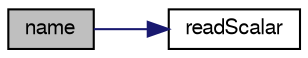 digraph "name"
{
  bgcolor="transparent";
  edge [fontname="FreeSans",fontsize="10",labelfontname="FreeSans",labelfontsize="10"];
  node [fontname="FreeSans",fontsize="10",shape=record];
  rankdir="LR";
  Node122416 [label="name",height=0.2,width=0.4,color="black", fillcolor="grey75", style="filled", fontcolor="black"];
  Node122416 -> Node122417 [color="midnightblue",fontsize="10",style="solid",fontname="FreeSans"];
  Node122417 [label="readScalar",height=0.2,width=0.4,color="black",URL="$a21124.html#a828d57f6d9b9806c086a3f840a147115",tooltip="Read whole of buf as a scalar. Return true if succesful. "];
}
